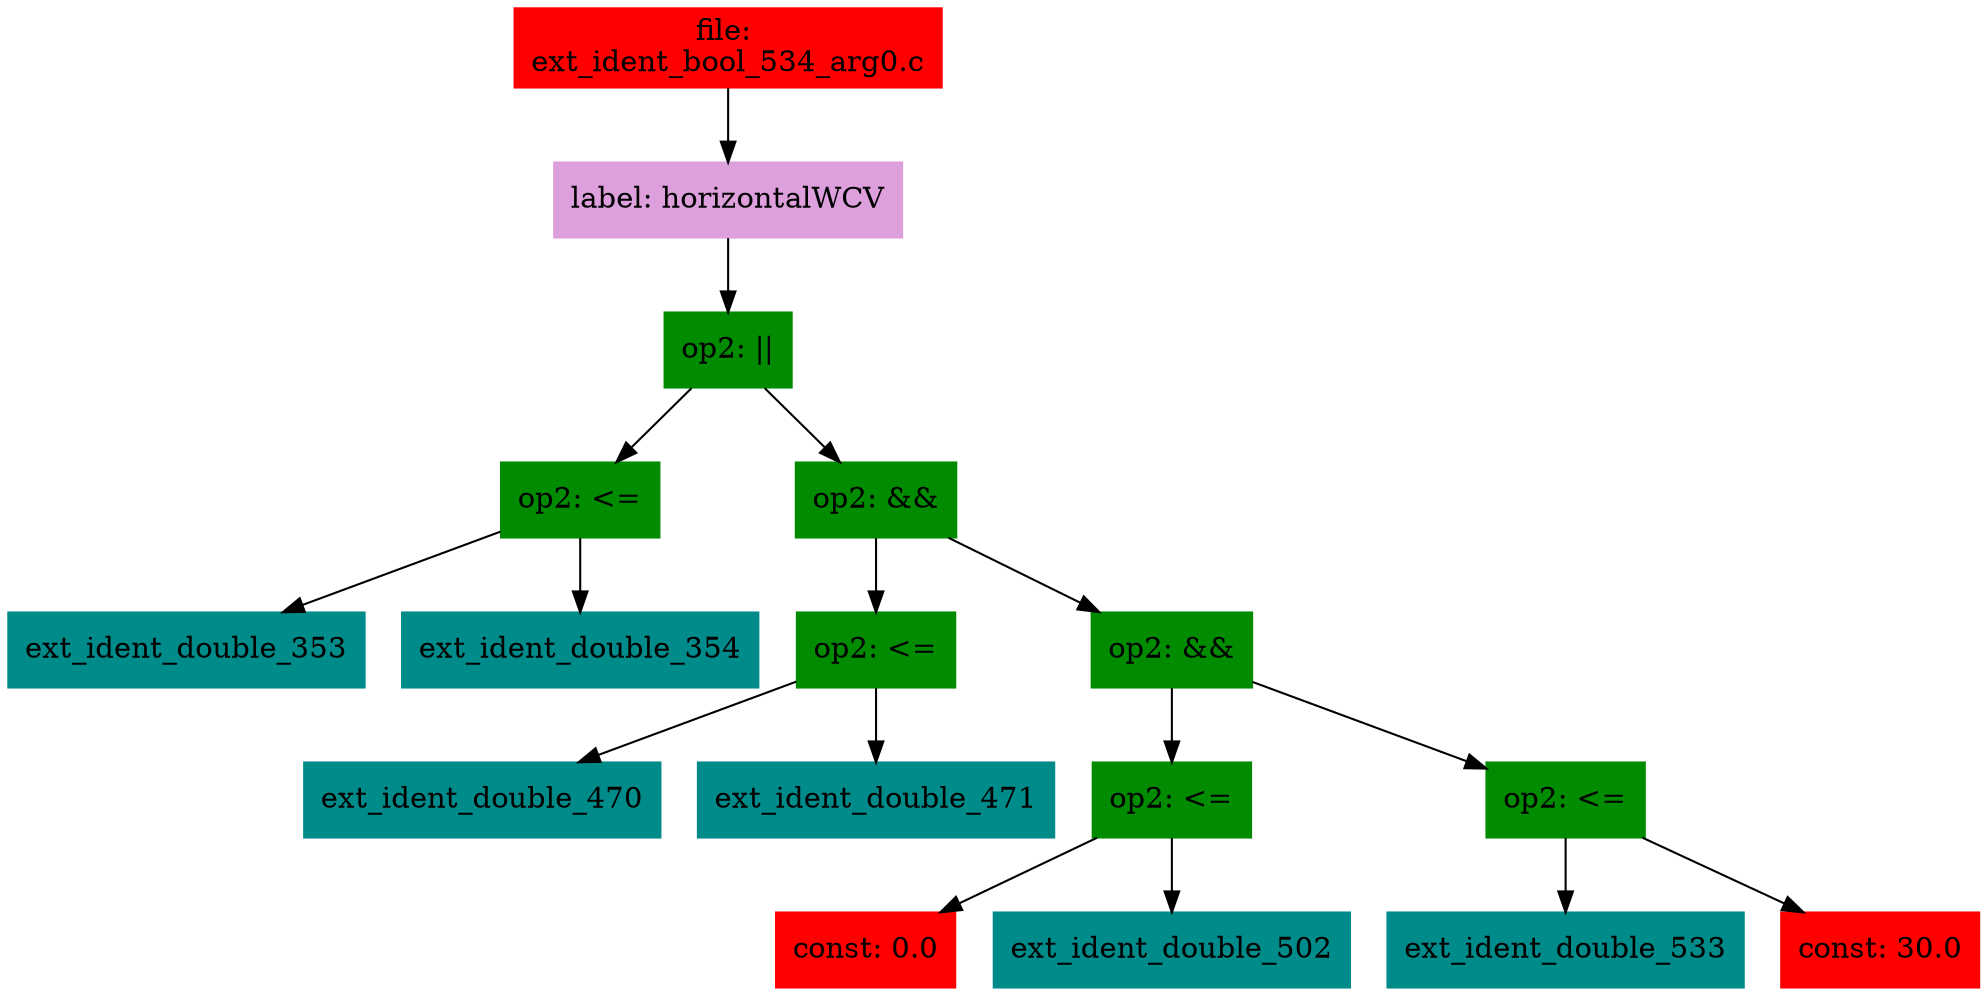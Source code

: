 digraph G {
node [shape=box]

0 [label="file: 
ext_ident_bool_534_arg0.c",color=red, style=filled]
1 [label="label: horizontalWCV",color=plum, style=filled]
0 -> 1
2 [label="op2: ||",color=green4, style=filled]
1 -> 2
3 [label="op2: <=",color=green4, style=filled]
2 -> 3
4 [label="ext_ident_double_353",color=cyan4, style=filled]
3 -> 4
58 [label="ext_ident_double_354",color=cyan4, style=filled]
3 -> 58
61 [label="op2: &&",color=green4, style=filled]
2 -> 61
62 [label="op2: <=",color=green4, style=filled]
61 -> 62
63 [label="ext_ident_double_470",color=cyan4, style=filled]
62 -> 63
849 [label="ext_ident_double_471",color=cyan4, style=filled]
62 -> 849
852 [label="op2: &&",color=green4, style=filled]
61 -> 852
853 [label="op2: <=",color=green4, style=filled]
852 -> 853
854 [label="const: 0.0",color=red1, style=filled]
853 -> 854
855 [label="ext_ident_double_502",color=cyan4, style=filled]
853 -> 855
1035 [label="op2: <=",color=green4, style=filled]
852 -> 1035
1036 [label="ext_ident_double_533",color=cyan4, style=filled]
1035 -> 1036
1216 [label="const: 30.0",color=red1, style=filled]
1035 -> 1216


}

